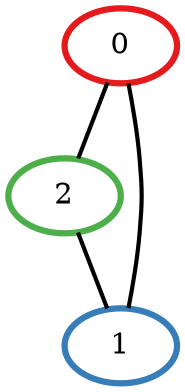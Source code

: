 graph G {
    0 [penwidth=3,label="0",color=1, colorscheme=set13]
    1 [penwidth=3,label="1",color=2, colorscheme=set13]
    2 [penwidth=3,label="2",color=3, colorscheme=set13]

    1--0[penwidth=2]
    2--1[penwidth=2]
    0--2[penwidth=2]
}